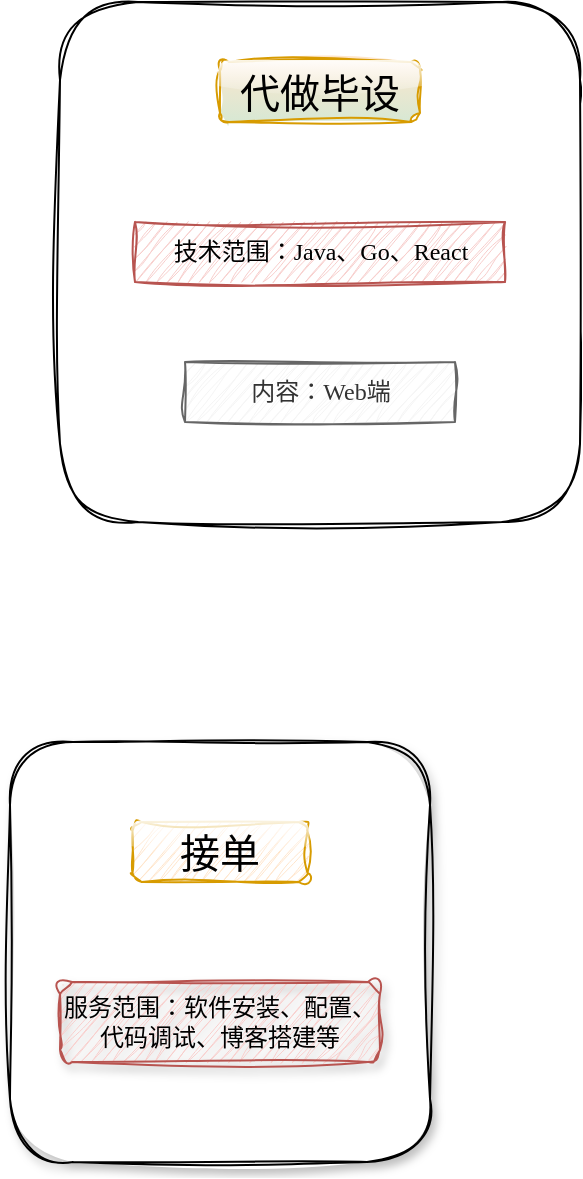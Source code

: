 <mxfile version="24.7.17" pages="2">
  <diagram name="第 1 页" id="W32M6vw8p9NuoV8S9_K3">
    <mxGraphModel dx="1508" dy="865" grid="1" gridSize="10" guides="1" tooltips="1" connect="1" arrows="1" fold="1" page="0" pageScale="1" pageWidth="827" pageHeight="1169" math="0" shadow="0">
      <root>
        <mxCell id="0" />
        <mxCell id="1" parent="0" />
        <mxCell id="hAYa3xcsTzl9jss9z9t--1" value="" style="whiteSpace=wrap;html=1;aspect=fixed;rounded=1;glass=0;sketch=1;curveFitting=1;jiggle=2;movable=0;resizable=0;rotatable=0;deletable=0;editable=0;locked=1;connectable=0;" vertex="1" parent="1">
          <mxGeometry x="35" y="170" width="260" height="260" as="geometry" />
        </mxCell>
        <mxCell id="hAYa3xcsTzl9jss9z9t--2" value="代做毕设" style="text;html=1;align=center;verticalAlign=middle;whiteSpace=wrap;rounded=1;fillColor=#ffe6cc;strokeColor=#d79b00;fontSize=20;gradientColor=#D5E8D4;glass=1;sketch=1;curveFitting=1;jiggle=2;shadow=0;fontFamily=Comic Sans MS;movable=0;resizable=0;rotatable=0;deletable=0;editable=0;locked=1;connectable=0;" vertex="1" parent="1">
          <mxGeometry x="115" y="200" width="100" height="30" as="geometry" />
        </mxCell>
        <mxCell id="hAYa3xcsTzl9jss9z9t--3" value="技术范围：Java、Go、React" style="text;html=1;align=center;verticalAlign=middle;whiteSpace=wrap;rounded=0;fillColor=#f8cecc;strokeColor=#b85450;sketch=1;curveFitting=1;jiggle=2;fontFamily=Comic Sans MS;movable=0;resizable=0;rotatable=0;deletable=0;editable=0;locked=1;connectable=0;" vertex="1" parent="1">
          <mxGeometry x="72.5" y="280" width="185" height="30" as="geometry" />
        </mxCell>
        <mxCell id="hAYa3xcsTzl9jss9z9t--4" value="内容：Web端" style="text;html=1;align=center;verticalAlign=middle;whiteSpace=wrap;rounded=0;fillColor=#f5f5f5;fontColor=#333333;strokeColor=#666666;sketch=1;curveFitting=1;jiggle=2;fontFamily=Comic Sans MS;movable=0;resizable=0;rotatable=0;deletable=0;editable=0;locked=1;connectable=0;" vertex="1" parent="1">
          <mxGeometry x="97.5" y="350" width="135" height="30" as="geometry" />
        </mxCell>
        <mxCell id="hAYa3xcsTzl9jss9z9t--5" value="" style="whiteSpace=wrap;html=1;aspect=fixed;sketch=1;curveFitting=1;jiggle=2;rounded=1;shadow=1;" vertex="1" parent="1">
          <mxGeometry x="10" y="540" width="210" height="210" as="geometry" />
        </mxCell>
        <mxCell id="hAYa3xcsTzl9jss9z9t--6" value="&lt;font style=&quot;font-size: 20px;&quot; face=&quot;Comic Sans MS&quot;&gt;接单&lt;/font&gt;" style="text;html=1;align=center;verticalAlign=middle;whiteSpace=wrap;rounded=1;fillColor=#ffe6cc;strokeColor=#d79b00;sketch=1;curveFitting=1;jiggle=2;glass=1;" vertex="1" parent="1">
          <mxGeometry x="71.25" y="580" width="87.5" height="30" as="geometry" />
        </mxCell>
        <mxCell id="hAYa3xcsTzl9jss9z9t--7" value="服务范围：软件安装、配置、代码调试、博客搭建等" style="text;html=1;align=center;verticalAlign=middle;whiteSpace=wrap;rounded=1;fillColor=#f8cecc;strokeColor=#b85450;sketch=1;curveFitting=1;jiggle=2;shadow=1;glass=0;" vertex="1" parent="1">
          <mxGeometry x="35" y="660" width="160" height="40" as="geometry" />
        </mxCell>
      </root>
    </mxGraphModel>
  </diagram>
  <diagram id="O5Ul51pKqS8mQSzGMGNK" name="第 2 页">
    <mxGraphModel dx="1508" dy="829" grid="1" gridSize="10" guides="1" tooltips="1" connect="1" arrows="1" fold="1" page="1" pageScale="1" pageWidth="827" pageHeight="1169" math="0" shadow="0">
      <root>
        <mxCell id="0" />
        <mxCell id="1" parent="0" />
      </root>
    </mxGraphModel>
  </diagram>
</mxfile>

